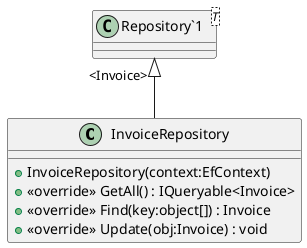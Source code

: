 @startuml
class InvoiceRepository {
    + InvoiceRepository(context:EfContext)
    + <<override>> GetAll() : IQueryable<Invoice>
    + <<override>> Find(key:object[]) : Invoice
    + <<override>> Update(obj:Invoice) : void
}
class "Repository`1"<T> {
}
"Repository`1" "<Invoice>" <|-- InvoiceRepository
@enduml
